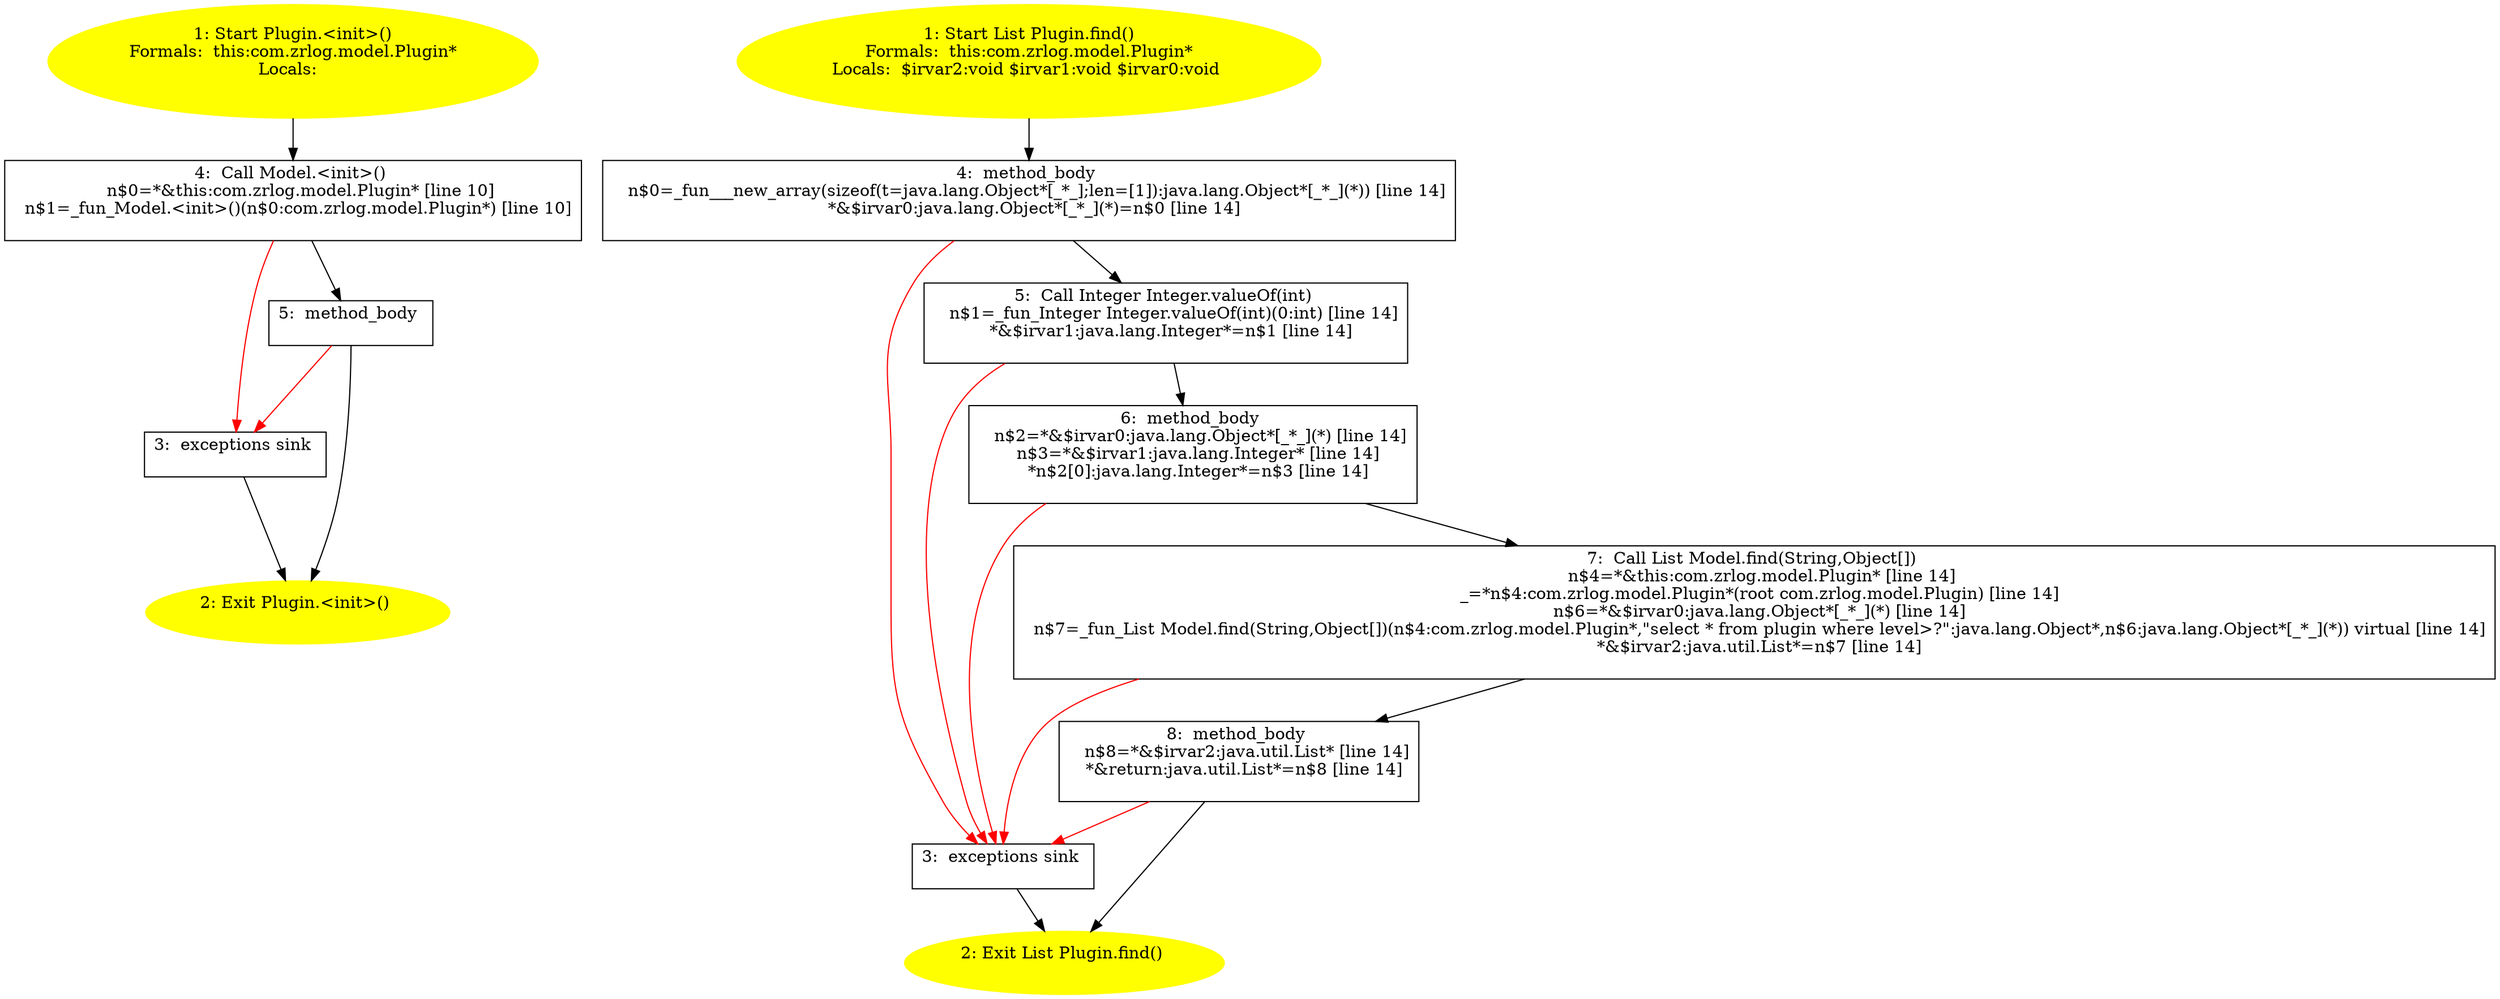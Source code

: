 /* @generated */
digraph cfg {
"com.zrlog.model.Plugin.<init>().7f3489c6cb9d8058f72de39aaa784c17_1" [label="1: Start Plugin.<init>()\nFormals:  this:com.zrlog.model.Plugin*\nLocals:  \n  " color=yellow style=filled]
	

	 "com.zrlog.model.Plugin.<init>().7f3489c6cb9d8058f72de39aaa784c17_1" -> "com.zrlog.model.Plugin.<init>().7f3489c6cb9d8058f72de39aaa784c17_4" ;
"com.zrlog.model.Plugin.<init>().7f3489c6cb9d8058f72de39aaa784c17_2" [label="2: Exit Plugin.<init>() \n  " color=yellow style=filled]
	

"com.zrlog.model.Plugin.<init>().7f3489c6cb9d8058f72de39aaa784c17_3" [label="3:  exceptions sink \n  " shape="box"]
	

	 "com.zrlog.model.Plugin.<init>().7f3489c6cb9d8058f72de39aaa784c17_3" -> "com.zrlog.model.Plugin.<init>().7f3489c6cb9d8058f72de39aaa784c17_2" ;
"com.zrlog.model.Plugin.<init>().7f3489c6cb9d8058f72de39aaa784c17_4" [label="4:  Call Model.<init>() \n   n$0=*&this:com.zrlog.model.Plugin* [line 10]\n  n$1=_fun_Model.<init>()(n$0:com.zrlog.model.Plugin*) [line 10]\n " shape="box"]
	

	 "com.zrlog.model.Plugin.<init>().7f3489c6cb9d8058f72de39aaa784c17_4" -> "com.zrlog.model.Plugin.<init>().7f3489c6cb9d8058f72de39aaa784c17_5" ;
	 "com.zrlog.model.Plugin.<init>().7f3489c6cb9d8058f72de39aaa784c17_4" -> "com.zrlog.model.Plugin.<init>().7f3489c6cb9d8058f72de39aaa784c17_3" [color="red" ];
"com.zrlog.model.Plugin.<init>().7f3489c6cb9d8058f72de39aaa784c17_5" [label="5:  method_body \n  " shape="box"]
	

	 "com.zrlog.model.Plugin.<init>().7f3489c6cb9d8058f72de39aaa784c17_5" -> "com.zrlog.model.Plugin.<init>().7f3489c6cb9d8058f72de39aaa784c17_2" ;
	 "com.zrlog.model.Plugin.<init>().7f3489c6cb9d8058f72de39aaa784c17_5" -> "com.zrlog.model.Plugin.<init>().7f3489c6cb9d8058f72de39aaa784c17_3" [color="red" ];
"com.zrlog.model.Plugin.find():java.util.List.c002856287e83f40761a1fa2877c2bb2_1" [label="1: Start List Plugin.find()\nFormals:  this:com.zrlog.model.Plugin*\nLocals:  $irvar2:void $irvar1:void $irvar0:void \n  " color=yellow style=filled]
	

	 "com.zrlog.model.Plugin.find():java.util.List.c002856287e83f40761a1fa2877c2bb2_1" -> "com.zrlog.model.Plugin.find():java.util.List.c002856287e83f40761a1fa2877c2bb2_4" ;
"com.zrlog.model.Plugin.find():java.util.List.c002856287e83f40761a1fa2877c2bb2_2" [label="2: Exit List Plugin.find() \n  " color=yellow style=filled]
	

"com.zrlog.model.Plugin.find():java.util.List.c002856287e83f40761a1fa2877c2bb2_3" [label="3:  exceptions sink \n  " shape="box"]
	

	 "com.zrlog.model.Plugin.find():java.util.List.c002856287e83f40761a1fa2877c2bb2_3" -> "com.zrlog.model.Plugin.find():java.util.List.c002856287e83f40761a1fa2877c2bb2_2" ;
"com.zrlog.model.Plugin.find():java.util.List.c002856287e83f40761a1fa2877c2bb2_4" [label="4:  method_body \n   n$0=_fun___new_array(sizeof(t=java.lang.Object*[_*_];len=[1]):java.lang.Object*[_*_](*)) [line 14]\n  *&$irvar0:java.lang.Object*[_*_](*)=n$0 [line 14]\n " shape="box"]
	

	 "com.zrlog.model.Plugin.find():java.util.List.c002856287e83f40761a1fa2877c2bb2_4" -> "com.zrlog.model.Plugin.find():java.util.List.c002856287e83f40761a1fa2877c2bb2_5" ;
	 "com.zrlog.model.Plugin.find():java.util.List.c002856287e83f40761a1fa2877c2bb2_4" -> "com.zrlog.model.Plugin.find():java.util.List.c002856287e83f40761a1fa2877c2bb2_3" [color="red" ];
"com.zrlog.model.Plugin.find():java.util.List.c002856287e83f40761a1fa2877c2bb2_5" [label="5:  Call Integer Integer.valueOf(int) \n   n$1=_fun_Integer Integer.valueOf(int)(0:int) [line 14]\n  *&$irvar1:java.lang.Integer*=n$1 [line 14]\n " shape="box"]
	

	 "com.zrlog.model.Plugin.find():java.util.List.c002856287e83f40761a1fa2877c2bb2_5" -> "com.zrlog.model.Plugin.find():java.util.List.c002856287e83f40761a1fa2877c2bb2_6" ;
	 "com.zrlog.model.Plugin.find():java.util.List.c002856287e83f40761a1fa2877c2bb2_5" -> "com.zrlog.model.Plugin.find():java.util.List.c002856287e83f40761a1fa2877c2bb2_3" [color="red" ];
"com.zrlog.model.Plugin.find():java.util.List.c002856287e83f40761a1fa2877c2bb2_6" [label="6:  method_body \n   n$2=*&$irvar0:java.lang.Object*[_*_](*) [line 14]\n  n$3=*&$irvar1:java.lang.Integer* [line 14]\n  *n$2[0]:java.lang.Integer*=n$3 [line 14]\n " shape="box"]
	

	 "com.zrlog.model.Plugin.find():java.util.List.c002856287e83f40761a1fa2877c2bb2_6" -> "com.zrlog.model.Plugin.find():java.util.List.c002856287e83f40761a1fa2877c2bb2_7" ;
	 "com.zrlog.model.Plugin.find():java.util.List.c002856287e83f40761a1fa2877c2bb2_6" -> "com.zrlog.model.Plugin.find():java.util.List.c002856287e83f40761a1fa2877c2bb2_3" [color="red" ];
"com.zrlog.model.Plugin.find():java.util.List.c002856287e83f40761a1fa2877c2bb2_7" [label="7:  Call List Model.find(String,Object[]) \n   n$4=*&this:com.zrlog.model.Plugin* [line 14]\n  _=*n$4:com.zrlog.model.Plugin*(root com.zrlog.model.Plugin) [line 14]\n  n$6=*&$irvar0:java.lang.Object*[_*_](*) [line 14]\n  n$7=_fun_List Model.find(String,Object[])(n$4:com.zrlog.model.Plugin*,\"select * from plugin where level>?\":java.lang.Object*,n$6:java.lang.Object*[_*_](*)) virtual [line 14]\n  *&$irvar2:java.util.List*=n$7 [line 14]\n " shape="box"]
	

	 "com.zrlog.model.Plugin.find():java.util.List.c002856287e83f40761a1fa2877c2bb2_7" -> "com.zrlog.model.Plugin.find():java.util.List.c002856287e83f40761a1fa2877c2bb2_8" ;
	 "com.zrlog.model.Plugin.find():java.util.List.c002856287e83f40761a1fa2877c2bb2_7" -> "com.zrlog.model.Plugin.find():java.util.List.c002856287e83f40761a1fa2877c2bb2_3" [color="red" ];
"com.zrlog.model.Plugin.find():java.util.List.c002856287e83f40761a1fa2877c2bb2_8" [label="8:  method_body \n   n$8=*&$irvar2:java.util.List* [line 14]\n  *&return:java.util.List*=n$8 [line 14]\n " shape="box"]
	

	 "com.zrlog.model.Plugin.find():java.util.List.c002856287e83f40761a1fa2877c2bb2_8" -> "com.zrlog.model.Plugin.find():java.util.List.c002856287e83f40761a1fa2877c2bb2_2" ;
	 "com.zrlog.model.Plugin.find():java.util.List.c002856287e83f40761a1fa2877c2bb2_8" -> "com.zrlog.model.Plugin.find():java.util.List.c002856287e83f40761a1fa2877c2bb2_3" [color="red" ];
}
